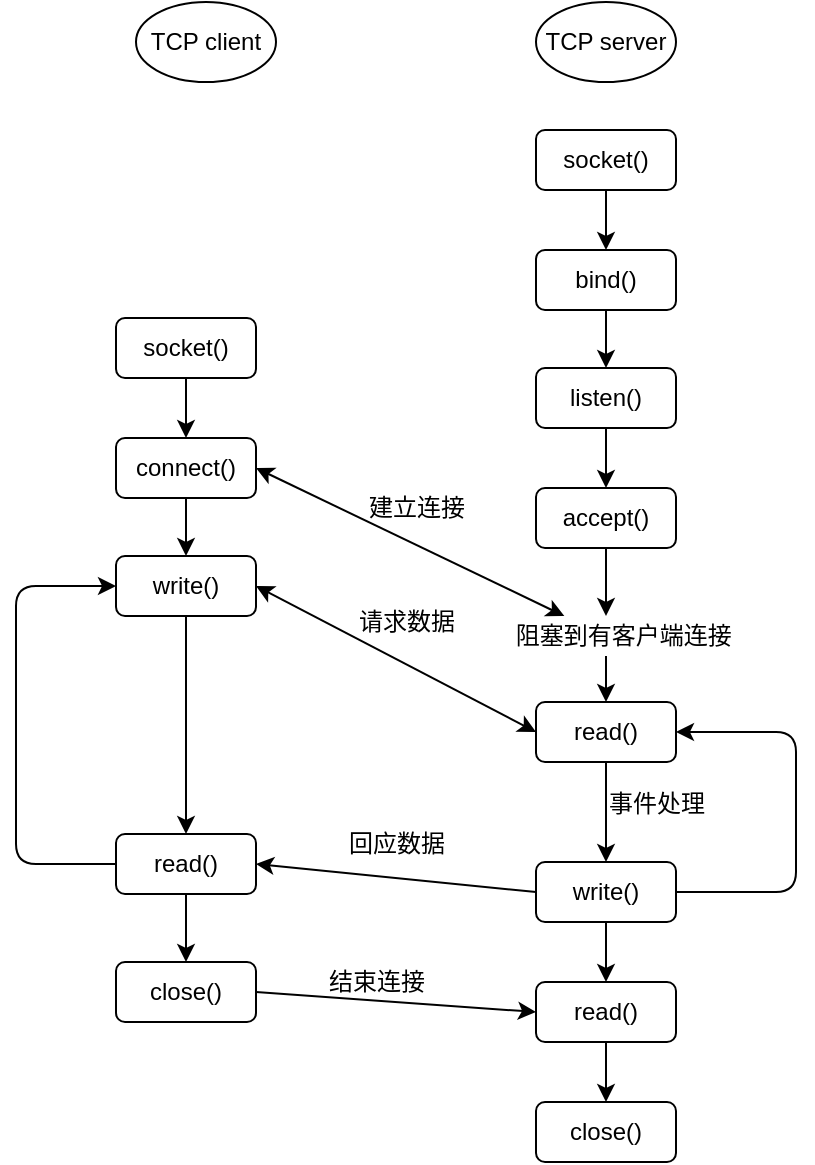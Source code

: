 <mxfile version="13.6.2" type="device"><diagram id="8WSiNMg3AHlb6SMIQB1X" name="第 1 页"><mxGraphModel dx="1225" dy="608" grid="1" gridSize="10" guides="1" tooltips="1" connect="1" arrows="1" fold="1" page="1" pageScale="1" pageWidth="827" pageHeight="1169" math="0" shadow="0"><root><mxCell id="0"/><mxCell id="1" parent="0"/><mxCell id="mlwXO9UMAgyHSzrS992R-27" style="edgeStyle=orthogonalEdgeStyle;rounded=0;orthogonalLoop=1;jettySize=auto;html=1;" edge="1" parent="1" source="mlwXO9UMAgyHSzrS992R-1" target="mlwXO9UMAgyHSzrS992R-6"><mxGeometry relative="1" as="geometry"/></mxCell><mxCell id="mlwXO9UMAgyHSzrS992R-1" value="socket()" style="rounded=1;whiteSpace=wrap;html=1;align=center;" vertex="1" parent="1"><mxGeometry x="600" y="114" width="70" height="30" as="geometry"/></mxCell><mxCell id="mlwXO9UMAgyHSzrS992R-2" value="TCP server" style="ellipse;whiteSpace=wrap;html=1;align=center;" vertex="1" parent="1"><mxGeometry x="600" y="50" width="70" height="40" as="geometry"/></mxCell><mxCell id="mlwXO9UMAgyHSzrS992R-34" style="edgeStyle=orthogonalEdgeStyle;rounded=0;orthogonalLoop=1;jettySize=auto;html=1;exitX=0.5;exitY=1;exitDx=0;exitDy=0;entryX=0.5;entryY=0;entryDx=0;entryDy=0;" edge="1" parent="1" source="mlwXO9UMAgyHSzrS992R-4" target="mlwXO9UMAgyHSzrS992R-22"><mxGeometry relative="1" as="geometry"/></mxCell><mxCell id="mlwXO9UMAgyHSzrS992R-4" value="write()" style="rounded=1;whiteSpace=wrap;html=1;align=center;" vertex="1" parent="1"><mxGeometry x="600" y="480" width="70" height="30" as="geometry"/></mxCell><mxCell id="mlwXO9UMAgyHSzrS992R-28" style="edgeStyle=orthogonalEdgeStyle;rounded=0;orthogonalLoop=1;jettySize=auto;html=1;" edge="1" parent="1" source="mlwXO9UMAgyHSzrS992R-6" target="mlwXO9UMAgyHSzrS992R-7"><mxGeometry relative="1" as="geometry"/></mxCell><mxCell id="mlwXO9UMAgyHSzrS992R-6" value="bind()" style="rounded=1;whiteSpace=wrap;html=1;align=center;" vertex="1" parent="1"><mxGeometry x="600" y="174" width="70" height="30" as="geometry"/></mxCell><mxCell id="mlwXO9UMAgyHSzrS992R-29" style="edgeStyle=orthogonalEdgeStyle;rounded=0;orthogonalLoop=1;jettySize=auto;html=1;exitX=0.5;exitY=1;exitDx=0;exitDy=0;entryX=0.5;entryY=0;entryDx=0;entryDy=0;" edge="1" parent="1" source="mlwXO9UMAgyHSzrS992R-7" target="mlwXO9UMAgyHSzrS992R-8"><mxGeometry relative="1" as="geometry"/></mxCell><mxCell id="mlwXO9UMAgyHSzrS992R-7" value="listen()" style="rounded=1;whiteSpace=wrap;html=1;align=center;" vertex="1" parent="1"><mxGeometry x="600" y="233" width="70" height="30" as="geometry"/></mxCell><mxCell id="mlwXO9UMAgyHSzrS992R-52" style="edgeStyle=orthogonalEdgeStyle;rounded=0;orthogonalLoop=1;jettySize=auto;html=1;" edge="1" parent="1" source="mlwXO9UMAgyHSzrS992R-8" target="mlwXO9UMAgyHSzrS992R-48"><mxGeometry relative="1" as="geometry"/></mxCell><mxCell id="mlwXO9UMAgyHSzrS992R-8" value="accept()" style="rounded=1;whiteSpace=wrap;html=1;align=center;" vertex="1" parent="1"><mxGeometry x="600" y="293" width="70" height="30" as="geometry"/></mxCell><mxCell id="mlwXO9UMAgyHSzrS992R-33" style="edgeStyle=orthogonalEdgeStyle;rounded=0;orthogonalLoop=1;jettySize=auto;html=1;exitX=0.5;exitY=1;exitDx=0;exitDy=0;entryX=0.5;entryY=0;entryDx=0;entryDy=0;" edge="1" parent="1" source="mlwXO9UMAgyHSzrS992R-9" target="mlwXO9UMAgyHSzrS992R-4"><mxGeometry relative="1" as="geometry"/></mxCell><mxCell id="mlwXO9UMAgyHSzrS992R-9" value="read()" style="rounded=1;whiteSpace=wrap;html=1;align=center;" vertex="1" parent="1"><mxGeometry x="600" y="400" width="70" height="30" as="geometry"/></mxCell><mxCell id="mlwXO9UMAgyHSzrS992R-40" style="edgeStyle=orthogonalEdgeStyle;rounded=0;orthogonalLoop=1;jettySize=auto;html=1;exitX=0.5;exitY=1;exitDx=0;exitDy=0;entryX=0.5;entryY=0;entryDx=0;entryDy=0;" edge="1" parent="1" source="mlwXO9UMAgyHSzrS992R-10" target="mlwXO9UMAgyHSzrS992R-13"><mxGeometry relative="1" as="geometry"/></mxCell><mxCell id="mlwXO9UMAgyHSzrS992R-10" value="socket()" style="rounded=1;whiteSpace=wrap;html=1;" vertex="1" parent="1"><mxGeometry x="390" y="208" width="70" height="30" as="geometry"/></mxCell><mxCell id="mlwXO9UMAgyHSzrS992R-56" value="" style="edgeStyle=orthogonalEdgeStyle;rounded=0;orthogonalLoop=1;jettySize=auto;html=1;" edge="1" parent="1" source="mlwXO9UMAgyHSzrS992R-11" target="mlwXO9UMAgyHSzrS992R-16"><mxGeometry relative="1" as="geometry"/></mxCell><mxCell id="mlwXO9UMAgyHSzrS992R-11" value="read()" style="rounded=1;whiteSpace=wrap;html=1;" vertex="1" parent="1"><mxGeometry x="390" y="466" width="70" height="30" as="geometry"/></mxCell><mxCell id="mlwXO9UMAgyHSzrS992R-42" style="edgeStyle=orthogonalEdgeStyle;rounded=0;orthogonalLoop=1;jettySize=auto;html=1;exitX=0.5;exitY=1;exitDx=0;exitDy=0;entryX=0.5;entryY=0;entryDx=0;entryDy=0;" edge="1" parent="1" source="mlwXO9UMAgyHSzrS992R-12" target="mlwXO9UMAgyHSzrS992R-11"><mxGeometry relative="1" as="geometry"/></mxCell><mxCell id="mlwXO9UMAgyHSzrS992R-12" value="write()" style="rounded=1;whiteSpace=wrap;html=1;" vertex="1" parent="1"><mxGeometry x="390" y="327" width="70" height="30" as="geometry"/></mxCell><mxCell id="mlwXO9UMAgyHSzrS992R-41" style="edgeStyle=orthogonalEdgeStyle;rounded=0;orthogonalLoop=1;jettySize=auto;html=1;exitX=0.5;exitY=1;exitDx=0;exitDy=0;entryX=0.5;entryY=0;entryDx=0;entryDy=0;" edge="1" parent="1" source="mlwXO9UMAgyHSzrS992R-13" target="mlwXO9UMAgyHSzrS992R-12"><mxGeometry relative="1" as="geometry"/></mxCell><mxCell id="mlwXO9UMAgyHSzrS992R-13" value="connect()" style="rounded=1;whiteSpace=wrap;html=1;" vertex="1" parent="1"><mxGeometry x="390" y="268" width="70" height="30" as="geometry"/></mxCell><mxCell id="mlwXO9UMAgyHSzrS992R-14" value="close()" style="rounded=1;whiteSpace=wrap;html=1;align=center;" vertex="1" parent="1"><mxGeometry x="600" y="600" width="70" height="30" as="geometry"/></mxCell><mxCell id="mlwXO9UMAgyHSzrS992R-15" value="TCP client" style="ellipse;whiteSpace=wrap;html=1;align=center;" vertex="1" parent="1"><mxGeometry x="400" y="50" width="70" height="40" as="geometry"/></mxCell><mxCell id="mlwXO9UMAgyHSzrS992R-16" value="close()" style="rounded=1;whiteSpace=wrap;html=1;" vertex="1" parent="1"><mxGeometry x="390" y="530" width="70" height="30" as="geometry"/></mxCell><mxCell id="mlwXO9UMAgyHSzrS992R-35" value="" style="edgeStyle=orthogonalEdgeStyle;rounded=0;orthogonalLoop=1;jettySize=auto;html=1;" edge="1" parent="1" source="mlwXO9UMAgyHSzrS992R-22" target="mlwXO9UMAgyHSzrS992R-14"><mxGeometry relative="1" as="geometry"><Array as="points"><mxPoint x="635" y="570"/><mxPoint x="635" y="570"/></Array></mxGeometry></mxCell><mxCell id="mlwXO9UMAgyHSzrS992R-22" value="read()" style="rounded=1;whiteSpace=wrap;html=1;align=center;" vertex="1" parent="1"><mxGeometry x="600" y="540" width="70" height="30" as="geometry"/></mxCell><mxCell id="mlwXO9UMAgyHSzrS992R-37" value="&lt;span&gt;事件处理&lt;/span&gt;" style="text;html=1;align=center;verticalAlign=middle;resizable=0;points=[];autosize=1;" vertex="1" parent="1"><mxGeometry x="630" y="441" width="60" height="20" as="geometry"/></mxCell><mxCell id="mlwXO9UMAgyHSzrS992R-38" value="" style="endArrow=classic;html=1;exitX=1;exitY=0.5;exitDx=0;exitDy=0;entryX=1;entryY=0.5;entryDx=0;entryDy=0;" edge="1" parent="1" source="mlwXO9UMAgyHSzrS992R-4" target="mlwXO9UMAgyHSzrS992R-9"><mxGeometry width="50" height="50" relative="1" as="geometry"><mxPoint x="690" y="510" as="sourcePoint"/><mxPoint x="740" y="460" as="targetPoint"/><Array as="points"><mxPoint x="730" y="495"/><mxPoint x="730" y="460"/><mxPoint x="730" y="415"/></Array></mxGeometry></mxCell><mxCell id="mlwXO9UMAgyHSzrS992R-44" value="" style="endArrow=classic;html=1;exitX=0;exitY=0.5;exitDx=0;exitDy=0;entryX=0;entryY=0.5;entryDx=0;entryDy=0;" edge="1" parent="1" source="mlwXO9UMAgyHSzrS992R-11" target="mlwXO9UMAgyHSzrS992R-12"><mxGeometry width="50" height="50" relative="1" as="geometry"><mxPoint x="380" y="514" as="sourcePoint"/><mxPoint x="430" y="464" as="targetPoint"/><Array as="points"><mxPoint x="340" y="481"/><mxPoint x="340" y="342"/></Array></mxGeometry></mxCell><mxCell id="mlwXO9UMAgyHSzrS992R-45" value="" style="endArrow=classic;startArrow=classic;html=1;exitX=1;exitY=0.5;exitDx=0;exitDy=0;" edge="1" parent="1" source="mlwXO9UMAgyHSzrS992R-13" target="mlwXO9UMAgyHSzrS992R-48"><mxGeometry width="50" height="50" relative="1" as="geometry"><mxPoint x="460" y="300" as="sourcePoint"/><mxPoint x="610" y="390" as="targetPoint"/></mxGeometry></mxCell><mxCell id="mlwXO9UMAgyHSzrS992R-46" value="建立连接" style="text;html=1;align=center;verticalAlign=middle;resizable=0;points=[];autosize=1;" vertex="1" parent="1"><mxGeometry x="510" y="293" width="60" height="20" as="geometry"/></mxCell><mxCell id="mlwXO9UMAgyHSzrS992R-47" value="" style="endArrow=classic;startArrow=classic;html=1;exitX=1;exitY=0.5;exitDx=0;exitDy=0;entryX=0;entryY=0.5;entryDx=0;entryDy=0;" edge="1" parent="1" source="mlwXO9UMAgyHSzrS992R-12" target="mlwXO9UMAgyHSzrS992R-9"><mxGeometry width="50" height="50" relative="1" as="geometry"><mxPoint x="470" y="380" as="sourcePoint"/><mxPoint x="520" y="330" as="targetPoint"/></mxGeometry></mxCell><mxCell id="mlwXO9UMAgyHSzrS992R-51" style="edgeStyle=orthogonalEdgeStyle;rounded=0;orthogonalLoop=1;jettySize=auto;html=1;entryX=0.5;entryY=0;entryDx=0;entryDy=0;" edge="1" parent="1" source="mlwXO9UMAgyHSzrS992R-48" target="mlwXO9UMAgyHSzrS992R-9"><mxGeometry relative="1" as="geometry"/></mxCell><mxCell id="mlwXO9UMAgyHSzrS992R-48" value="&lt;span style=&quot;font-family: &amp;#34;helvetica&amp;#34;&quot;&gt;&amp;nbsp; &amp;nbsp; &amp;nbsp;阻塞到有客户端连接&lt;/span&gt;" style="text;html=1;align=center;verticalAlign=middle;resizable=0;points=[];autosize=1;" vertex="1" parent="1"><mxGeometry x="565" y="357" width="140" height="20" as="geometry"/></mxCell><mxCell id="mlwXO9UMAgyHSzrS992R-53" value="请求数据" style="text;html=1;align=center;verticalAlign=middle;resizable=0;points=[];autosize=1;" vertex="1" parent="1"><mxGeometry x="505" y="350" width="60" height="20" as="geometry"/></mxCell><mxCell id="mlwXO9UMAgyHSzrS992R-54" value="" style="endArrow=classic;html=1;exitX=0;exitY=0.5;exitDx=0;exitDy=0;entryX=1;entryY=0.5;entryDx=0;entryDy=0;" edge="1" parent="1" source="mlwXO9UMAgyHSzrS992R-4" target="mlwXO9UMAgyHSzrS992R-11"><mxGeometry width="50" height="50" relative="1" as="geometry"><mxPoint x="500" y="510" as="sourcePoint"/><mxPoint x="550" y="460" as="targetPoint"/></mxGeometry></mxCell><mxCell id="mlwXO9UMAgyHSzrS992R-55" value="回应数据" style="text;html=1;align=center;verticalAlign=middle;resizable=0;points=[];autosize=1;" vertex="1" parent="1"><mxGeometry x="500" y="461" width="60" height="20" as="geometry"/></mxCell><mxCell id="mlwXO9UMAgyHSzrS992R-57" value="" style="endArrow=classic;html=1;exitX=1;exitY=0.5;exitDx=0;exitDy=0;entryX=0;entryY=0.5;entryDx=0;entryDy=0;" edge="1" parent="1" source="mlwXO9UMAgyHSzrS992R-16" target="mlwXO9UMAgyHSzrS992R-22"><mxGeometry width="50" height="50" relative="1" as="geometry"><mxPoint x="480" y="570" as="sourcePoint"/><mxPoint x="530" y="520" as="targetPoint"/></mxGeometry></mxCell><mxCell id="mlwXO9UMAgyHSzrS992R-58" value="结束连接" style="text;html=1;align=center;verticalAlign=middle;resizable=0;points=[];autosize=1;" vertex="1" parent="1"><mxGeometry x="490" y="530" width="60" height="20" as="geometry"/></mxCell></root></mxGraphModel></diagram></mxfile>